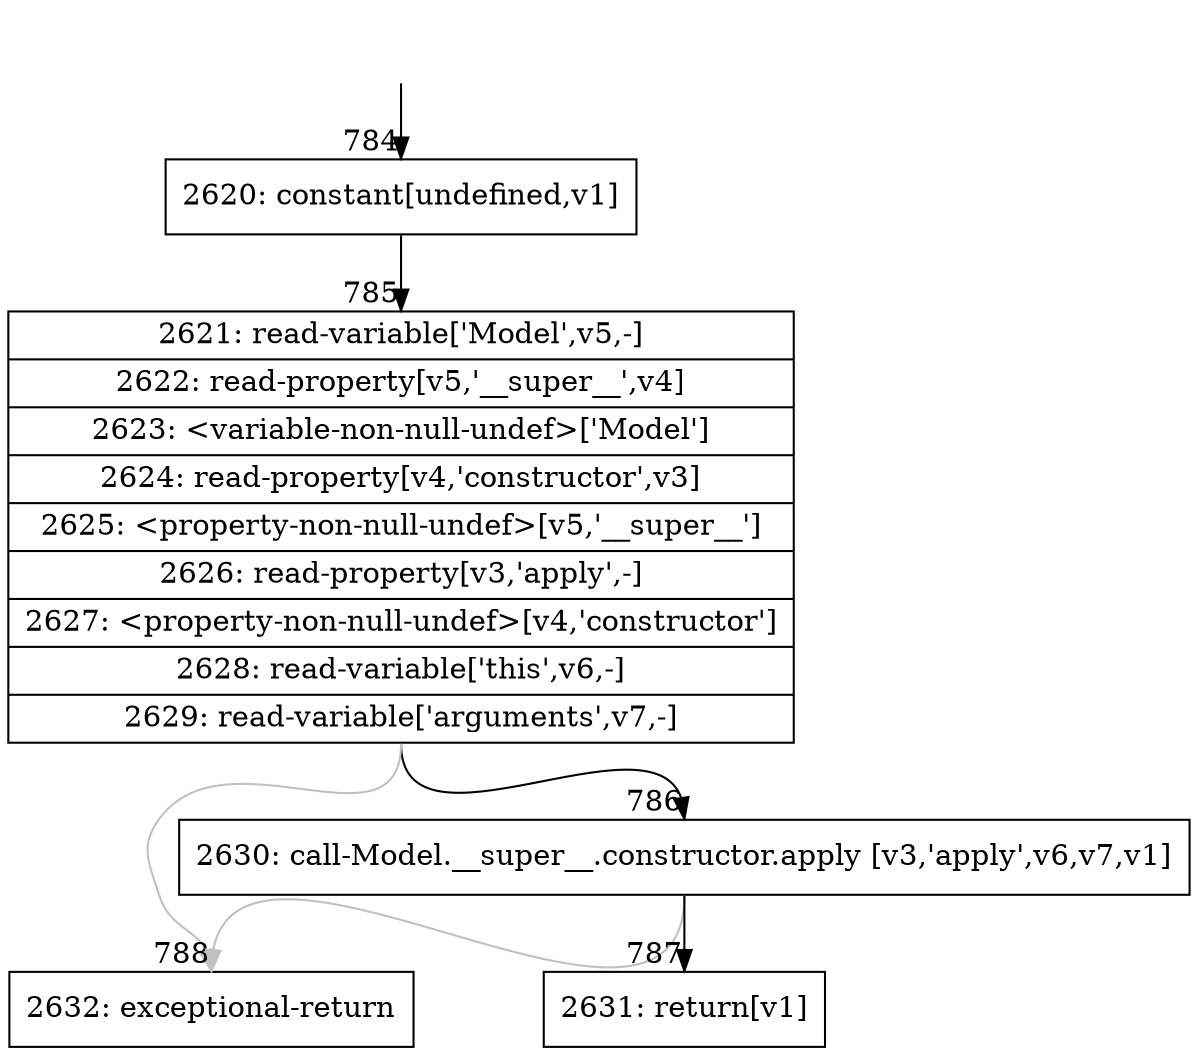 digraph {
rankdir="TD"
BB_entry70[shape=none,label=""];
BB_entry70 -> BB784 [tailport=s, headport=n, headlabel="    784"]
BB784 [shape=record label="{2620: constant[undefined,v1]}" ] 
BB784 -> BB785 [tailport=s, headport=n, headlabel="      785"]
BB785 [shape=record label="{2621: read-variable['Model',v5,-]|2622: read-property[v5,'__super__',v4]|2623: \<variable-non-null-undef\>['Model']|2624: read-property[v4,'constructor',v3]|2625: \<property-non-null-undef\>[v5,'__super__']|2626: read-property[v3,'apply',-]|2627: \<property-non-null-undef\>[v4,'constructor']|2628: read-variable['this',v6,-]|2629: read-variable['arguments',v7,-]}" ] 
BB785 -> BB786 [tailport=s, headport=n, headlabel="      786"]
BB785 -> BB788 [tailport=s, headport=n, color=gray, headlabel="      788"]
BB786 [shape=record label="{2630: call-Model.__super__.constructor.apply [v3,'apply',v6,v7,v1]}" ] 
BB786 -> BB787 [tailport=s, headport=n, headlabel="      787"]
BB786 -> BB788 [tailport=s, headport=n, color=gray]
BB787 [shape=record label="{2631: return[v1]}" ] 
BB788 [shape=record label="{2632: exceptional-return}" ] 
//#$~ 753
}
